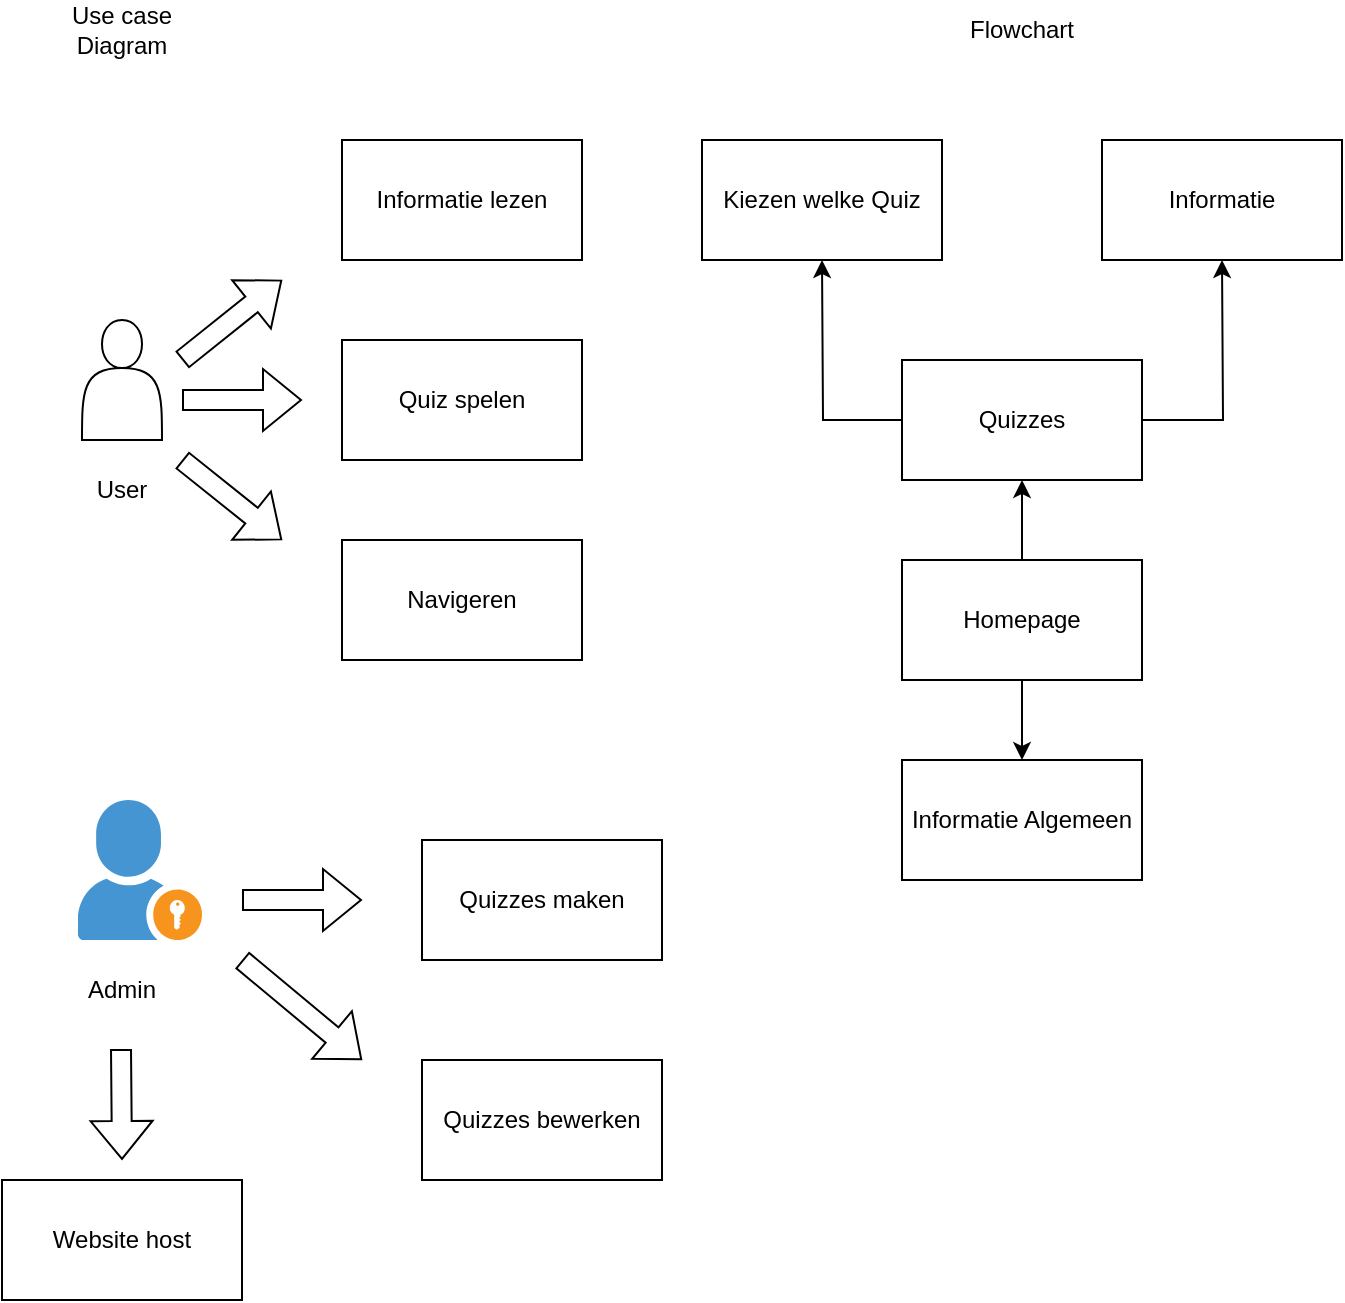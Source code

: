 <mxfile version="20.8.4" type="device"><diagram id="iGxN3qZK4Ro_Jjd9fhVM" name="Page-1"><mxGraphModel dx="1062" dy="752" grid="1" gridSize="10" guides="1" tooltips="1" connect="1" arrows="1" fold="1" page="1" pageScale="1" pageWidth="827" pageHeight="1169" math="0" shadow="0"><root><mxCell id="0"/><mxCell id="1" parent="0"/><mxCell id="giWvbHxMvRP9PofLQUoP-1" value="" style="shape=actor;whiteSpace=wrap;html=1;" vertex="1" parent="1"><mxGeometry x="110" y="190" width="40" height="60" as="geometry"/></mxCell><mxCell id="giWvbHxMvRP9PofLQUoP-2" value="User" style="text;html=1;strokeColor=none;fillColor=none;align=center;verticalAlign=middle;whiteSpace=wrap;rounded=0;" vertex="1" parent="1"><mxGeometry x="100" y="260" width="60" height="30" as="geometry"/></mxCell><mxCell id="giWvbHxMvRP9PofLQUoP-3" value="" style="shape=flexArrow;endArrow=classic;html=1;rounded=0;" edge="1" parent="1"><mxGeometry width="50" height="50" relative="1" as="geometry"><mxPoint x="160" y="230" as="sourcePoint"/><mxPoint x="220" y="230" as="targetPoint"/></mxGeometry></mxCell><mxCell id="giWvbHxMvRP9PofLQUoP-4" value="Quiz spelen" style="rounded=0;whiteSpace=wrap;html=1;" vertex="1" parent="1"><mxGeometry x="240" y="200" width="120" height="60" as="geometry"/></mxCell><mxCell id="giWvbHxMvRP9PofLQUoP-5" value="" style="shape=flexArrow;endArrow=classic;html=1;rounded=0;" edge="1" parent="1"><mxGeometry width="50" height="50" relative="1" as="geometry"><mxPoint x="160" y="210" as="sourcePoint"/><mxPoint x="210" y="170" as="targetPoint"/></mxGeometry></mxCell><mxCell id="giWvbHxMvRP9PofLQUoP-6" value="Informatie lezen" style="rounded=0;whiteSpace=wrap;html=1;" vertex="1" parent="1"><mxGeometry x="240" y="100" width="120" height="60" as="geometry"/></mxCell><mxCell id="giWvbHxMvRP9PofLQUoP-7" value="" style="shape=flexArrow;endArrow=classic;html=1;rounded=0;" edge="1" parent="1"><mxGeometry width="50" height="50" relative="1" as="geometry"><mxPoint x="160" y="260" as="sourcePoint"/><mxPoint x="210" y="300" as="targetPoint"/></mxGeometry></mxCell><mxCell id="giWvbHxMvRP9PofLQUoP-8" value="Navigeren" style="rounded=0;whiteSpace=wrap;html=1;" vertex="1" parent="1"><mxGeometry x="240" y="300" width="120" height="60" as="geometry"/></mxCell><mxCell id="giWvbHxMvRP9PofLQUoP-9" value="" style="shadow=0;dashed=0;html=1;strokeColor=none;fillColor=#4495D1;labelPosition=center;verticalLabelPosition=bottom;verticalAlign=top;align=center;outlineConnect=0;shape=mxgraph.veeam.portal_admin;" vertex="1" parent="1"><mxGeometry x="108" y="430" width="62" height="70" as="geometry"/></mxCell><mxCell id="giWvbHxMvRP9PofLQUoP-10" value="Admin" style="text;html=1;strokeColor=none;fillColor=none;align=center;verticalAlign=middle;whiteSpace=wrap;rounded=0;" vertex="1" parent="1"><mxGeometry x="100" y="510" width="60" height="30" as="geometry"/></mxCell><mxCell id="giWvbHxMvRP9PofLQUoP-11" value="" style="shape=flexArrow;endArrow=classic;html=1;rounded=0;" edge="1" parent="1"><mxGeometry width="50" height="50" relative="1" as="geometry"><mxPoint x="190" y="480" as="sourcePoint"/><mxPoint x="250" y="480" as="targetPoint"/></mxGeometry></mxCell><mxCell id="giWvbHxMvRP9PofLQUoP-13" value="Quizzes maken" style="rounded=0;whiteSpace=wrap;html=1;" vertex="1" parent="1"><mxGeometry x="280" y="450" width="120" height="60" as="geometry"/></mxCell><mxCell id="giWvbHxMvRP9PofLQUoP-14" value="" style="shape=flexArrow;endArrow=classic;html=1;rounded=0;" edge="1" parent="1"><mxGeometry width="50" height="50" relative="1" as="geometry"><mxPoint x="190" y="510" as="sourcePoint"/><mxPoint x="250" y="560" as="targetPoint"/></mxGeometry></mxCell><mxCell id="giWvbHxMvRP9PofLQUoP-15" value="Quizzes bewerken" style="rounded=0;whiteSpace=wrap;html=1;" vertex="1" parent="1"><mxGeometry x="280" y="560" width="120" height="60" as="geometry"/></mxCell><mxCell id="giWvbHxMvRP9PofLQUoP-16" value="" style="shape=flexArrow;endArrow=classic;html=1;rounded=0;" edge="1" parent="1"><mxGeometry width="50" height="50" relative="1" as="geometry"><mxPoint x="129.5" y="554.5" as="sourcePoint"/><mxPoint x="130" y="610" as="targetPoint"/></mxGeometry></mxCell><mxCell id="giWvbHxMvRP9PofLQUoP-17" value="Website host" style="rounded=0;whiteSpace=wrap;html=1;" vertex="1" parent="1"><mxGeometry x="70" y="620" width="120" height="60" as="geometry"/></mxCell><mxCell id="giWvbHxMvRP9PofLQUoP-19" style="edgeStyle=orthogonalEdgeStyle;rounded=0;orthogonalLoop=1;jettySize=auto;html=1;" edge="1" parent="1" source="giWvbHxMvRP9PofLQUoP-18"><mxGeometry relative="1" as="geometry"><mxPoint x="580" y="410" as="targetPoint"/></mxGeometry></mxCell><mxCell id="giWvbHxMvRP9PofLQUoP-21" style="edgeStyle=orthogonalEdgeStyle;rounded=0;orthogonalLoop=1;jettySize=auto;html=1;exitX=0.5;exitY=0;exitDx=0;exitDy=0;" edge="1" parent="1" source="giWvbHxMvRP9PofLQUoP-18"><mxGeometry relative="1" as="geometry"><mxPoint x="580" y="270" as="targetPoint"/></mxGeometry></mxCell><mxCell id="giWvbHxMvRP9PofLQUoP-18" value="Homepage" style="rounded=0;whiteSpace=wrap;html=1;" vertex="1" parent="1"><mxGeometry x="520" y="310" width="120" height="60" as="geometry"/></mxCell><mxCell id="giWvbHxMvRP9PofLQUoP-20" value="Informatie Algemeen" style="rounded=0;whiteSpace=wrap;html=1;" vertex="1" parent="1"><mxGeometry x="520" y="410" width="120" height="60" as="geometry"/></mxCell><mxCell id="giWvbHxMvRP9PofLQUoP-23" style="edgeStyle=orthogonalEdgeStyle;rounded=0;orthogonalLoop=1;jettySize=auto;html=1;exitX=1;exitY=0.5;exitDx=0;exitDy=0;" edge="1" parent="1" source="giWvbHxMvRP9PofLQUoP-22"><mxGeometry relative="1" as="geometry"><mxPoint x="680" y="160" as="targetPoint"/></mxGeometry></mxCell><mxCell id="giWvbHxMvRP9PofLQUoP-25" style="edgeStyle=orthogonalEdgeStyle;rounded=0;orthogonalLoop=1;jettySize=auto;html=1;" edge="1" parent="1" source="giWvbHxMvRP9PofLQUoP-22"><mxGeometry relative="1" as="geometry"><mxPoint x="480" y="160" as="targetPoint"/></mxGeometry></mxCell><mxCell id="giWvbHxMvRP9PofLQUoP-22" value="Quizzes" style="rounded=0;whiteSpace=wrap;html=1;" vertex="1" parent="1"><mxGeometry x="520" y="210" width="120" height="60" as="geometry"/></mxCell><mxCell id="giWvbHxMvRP9PofLQUoP-24" value="Informatie" style="rounded=0;whiteSpace=wrap;html=1;" vertex="1" parent="1"><mxGeometry x="620" y="100" width="120" height="60" as="geometry"/></mxCell><mxCell id="giWvbHxMvRP9PofLQUoP-26" value="Kiezen welke Quiz" style="rounded=0;whiteSpace=wrap;html=1;" vertex="1" parent="1"><mxGeometry x="420" y="100" width="120" height="60" as="geometry"/></mxCell><mxCell id="giWvbHxMvRP9PofLQUoP-27" value="Flowchart" style="text;html=1;strokeColor=none;fillColor=none;align=center;verticalAlign=middle;whiteSpace=wrap;rounded=0;" vertex="1" parent="1"><mxGeometry x="550" y="30" width="60" height="30" as="geometry"/></mxCell><mxCell id="giWvbHxMvRP9PofLQUoP-28" value="Use case Diagram" style="text;html=1;strokeColor=none;fillColor=none;align=center;verticalAlign=middle;whiteSpace=wrap;rounded=0;" vertex="1" parent="1"><mxGeometry x="100" y="30" width="60" height="30" as="geometry"/></mxCell></root></mxGraphModel></diagram></mxfile>